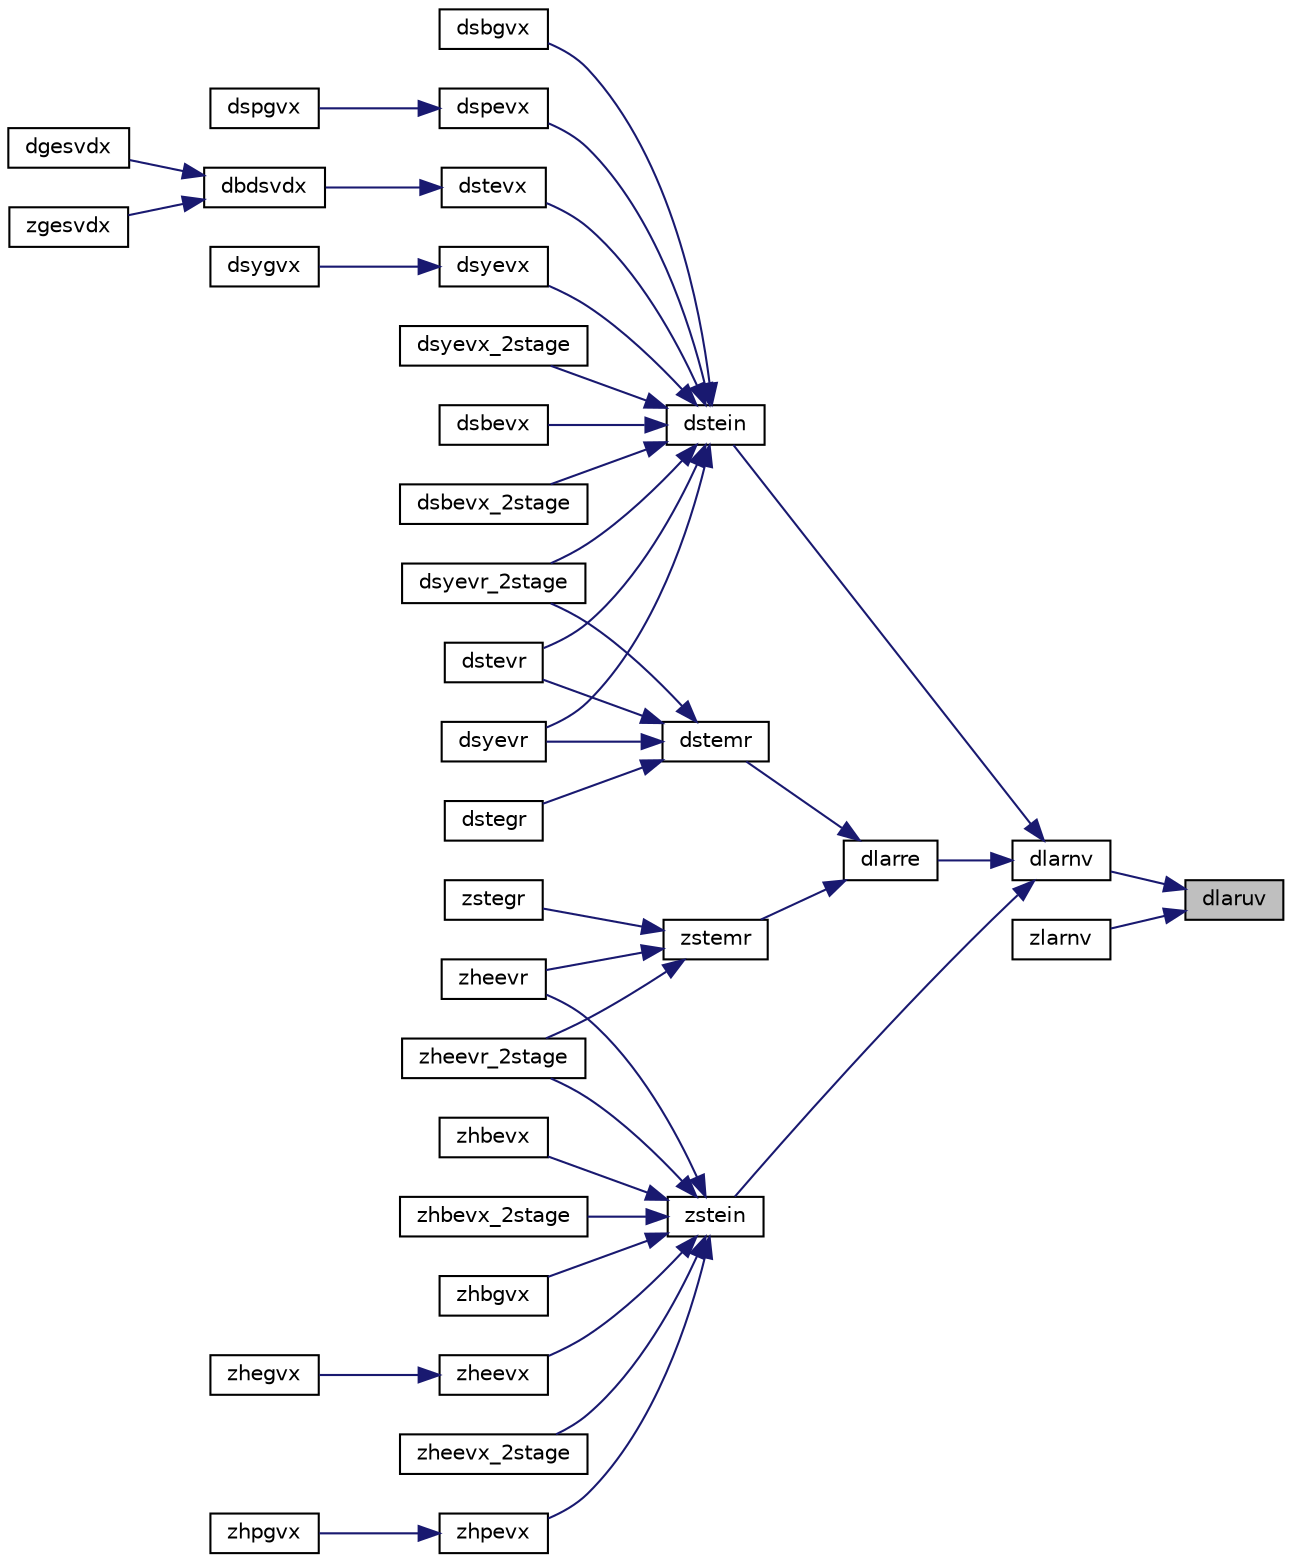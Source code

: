 digraph "dlaruv"
{
 // LATEX_PDF_SIZE
  edge [fontname="Helvetica",fontsize="10",labelfontname="Helvetica",labelfontsize="10"];
  node [fontname="Helvetica",fontsize="10",shape=record];
  rankdir="RL";
  Node1 [label="dlaruv",height=0.2,width=0.4,color="black", fillcolor="grey75", style="filled", fontcolor="black",tooltip="DLARUV returns a vector of n random real numbers from a uniform distribution."];
  Node1 -> Node2 [dir="back",color="midnightblue",fontsize="10",style="solid",fontname="Helvetica"];
  Node2 [label="dlarnv",height=0.2,width=0.4,color="black", fillcolor="white", style="filled",URL="$dlarnv_8f.html#a77e05a87ced667cbdb502aa87c72d056",tooltip="DLARNV returns a vector of random numbers from a uniform or normal distribution."];
  Node2 -> Node3 [dir="back",color="midnightblue",fontsize="10",style="solid",fontname="Helvetica"];
  Node3 [label="dlarre",height=0.2,width=0.4,color="black", fillcolor="white", style="filled",URL="$dlarre_8f.html#ae8358ae1847bb9cfb96b56b6f3ef6386",tooltip="DLARRE given the tridiagonal matrix T, sets small off-diagonal elements to zero and for each unreduce..."];
  Node3 -> Node4 [dir="back",color="midnightblue",fontsize="10",style="solid",fontname="Helvetica"];
  Node4 [label="dstemr",height=0.2,width=0.4,color="black", fillcolor="white", style="filled",URL="$dstemr_8f.html#a14daa3ac4e7b5d3712244f54ce40cc92",tooltip="DSTEMR"];
  Node4 -> Node5 [dir="back",color="midnightblue",fontsize="10",style="solid",fontname="Helvetica"];
  Node5 [label="dstegr",height=0.2,width=0.4,color="black", fillcolor="white", style="filled",URL="$dstegr_8f.html#ac5fa1f1c4eeb2f78df2ea644641392f6",tooltip="DSTEGR"];
  Node4 -> Node6 [dir="back",color="midnightblue",fontsize="10",style="solid",fontname="Helvetica"];
  Node6 [label="dstevr",height=0.2,width=0.4,color="black", fillcolor="white", style="filled",URL="$dstevr_8f.html#a323734560b8bd052fbc474dc2f0b5605",tooltip="DSTEVR computes the eigenvalues and, optionally, the left and/or right eigenvectors for OTHER matrice..."];
  Node4 -> Node7 [dir="back",color="midnightblue",fontsize="10",style="solid",fontname="Helvetica"];
  Node7 [label="dsyevr",height=0.2,width=0.4,color="black", fillcolor="white", style="filled",URL="$dsyevr_8f.html#aeed8a131adf56eaa2a9e5b1e0cce5718",tooltip="DSYEVR computes the eigenvalues and, optionally, the left and/or right eigenvectors for SY matrices"];
  Node4 -> Node8 [dir="back",color="midnightblue",fontsize="10",style="solid",fontname="Helvetica"];
  Node8 [label="dsyevr_2stage",height=0.2,width=0.4,color="black", fillcolor="white", style="filled",URL="$dsyevr__2stage_8f.html#ad00fd7c0f376019d33e5a194e6b92262",tooltip="DSYEVR_2STAGE computes the eigenvalues and, optionally, the left and/or right eigenvectors for SY mat..."];
  Node3 -> Node9 [dir="back",color="midnightblue",fontsize="10",style="solid",fontname="Helvetica"];
  Node9 [label="zstemr",height=0.2,width=0.4,color="black", fillcolor="white", style="filled",URL="$zstemr_8f.html#a33d197e0d2be9d9528f815c947c5fda1",tooltip="ZSTEMR"];
  Node9 -> Node10 [dir="back",color="midnightblue",fontsize="10",style="solid",fontname="Helvetica"];
  Node10 [label="zheevr",height=0.2,width=0.4,color="black", fillcolor="white", style="filled",URL="$zheevr_8f.html#a60dd605c63d7183a4c289a4ab3df6df6",tooltip="ZHEEVR computes the eigenvalues and, optionally, the left and/or right eigenvectors for HE matrices"];
  Node9 -> Node11 [dir="back",color="midnightblue",fontsize="10",style="solid",fontname="Helvetica"];
  Node11 [label="zheevr_2stage",height=0.2,width=0.4,color="black", fillcolor="white", style="filled",URL="$zheevr__2stage_8f.html#adc7c95ab10d3a0d34802aa94939d4ad1",tooltip="ZHEEVR_2STAGE computes the eigenvalues and, optionally, the left and/or right eigenvectors for HE mat..."];
  Node9 -> Node12 [dir="back",color="midnightblue",fontsize="10",style="solid",fontname="Helvetica"];
  Node12 [label="zstegr",height=0.2,width=0.4,color="black", fillcolor="white", style="filled",URL="$zstegr_8f.html#a7827e0002f9668e3f3a0049e66c96ef0",tooltip="ZSTEGR"];
  Node2 -> Node13 [dir="back",color="midnightblue",fontsize="10",style="solid",fontname="Helvetica"];
  Node13 [label="dstein",height=0.2,width=0.4,color="black", fillcolor="white", style="filled",URL="$dstein_8f.html#a215c9e229f4b54fed9993f58285aba8a",tooltip="DSTEIN"];
  Node13 -> Node14 [dir="back",color="midnightblue",fontsize="10",style="solid",fontname="Helvetica"];
  Node14 [label="dsbevx",height=0.2,width=0.4,color="black", fillcolor="white", style="filled",URL="$dsbevx_8f.html#a4b0b81bd79a12be53d13a172c8950995",tooltip="DSBEVX computes the eigenvalues and, optionally, the left and/or right eigenvectors for OTHER matrice..."];
  Node13 -> Node15 [dir="back",color="midnightblue",fontsize="10",style="solid",fontname="Helvetica"];
  Node15 [label="dsbevx_2stage",height=0.2,width=0.4,color="black", fillcolor="white", style="filled",URL="$dsbevx__2stage_8f.html#acb3c31bbcb04111d818e44f5596d7280",tooltip="DSBEVX_2STAGE computes the eigenvalues and, optionally, the left and/or right eigenvectors for OTHER ..."];
  Node13 -> Node16 [dir="back",color="midnightblue",fontsize="10",style="solid",fontname="Helvetica"];
  Node16 [label="dsbgvx",height=0.2,width=0.4,color="black", fillcolor="white", style="filled",URL="$dsbgvx_8f.html#ac1ea24e07f3e2522ef6e8e9768eea5c5",tooltip="DSBGVX"];
  Node13 -> Node17 [dir="back",color="midnightblue",fontsize="10",style="solid",fontname="Helvetica"];
  Node17 [label="dspevx",height=0.2,width=0.4,color="black", fillcolor="white", style="filled",URL="$dspevx_8f.html#a07ee2c397b1b0f73e296f20f8d36990a",tooltip="DSPEVX computes the eigenvalues and, optionally, the left and/or right eigenvectors for OTHER matrice..."];
  Node17 -> Node18 [dir="back",color="midnightblue",fontsize="10",style="solid",fontname="Helvetica"];
  Node18 [label="dspgvx",height=0.2,width=0.4,color="black", fillcolor="white", style="filled",URL="$dspgvx_8f.html#a059beb16ce5345c3a2dfbf9692650401",tooltip="DSPGVX"];
  Node13 -> Node6 [dir="back",color="midnightblue",fontsize="10",style="solid",fontname="Helvetica"];
  Node13 -> Node19 [dir="back",color="midnightblue",fontsize="10",style="solid",fontname="Helvetica"];
  Node19 [label="dstevx",height=0.2,width=0.4,color="black", fillcolor="white", style="filled",URL="$dstevx_8f.html#a874417315bccf2de7547e30338da4101",tooltip="DSTEVX computes the eigenvalues and, optionally, the left and/or right eigenvectors for OTHER matrice..."];
  Node19 -> Node20 [dir="back",color="midnightblue",fontsize="10",style="solid",fontname="Helvetica"];
  Node20 [label="dbdsvdx",height=0.2,width=0.4,color="black", fillcolor="white", style="filled",URL="$dbdsvdx_8f.html#a63829fd8c0a1ae89779a35c9c1093fa6",tooltip="DBDSVDX"];
  Node20 -> Node21 [dir="back",color="midnightblue",fontsize="10",style="solid",fontname="Helvetica"];
  Node21 [label="dgesvdx",height=0.2,width=0.4,color="black", fillcolor="white", style="filled",URL="$dgesvdx_8f.html#a9e5a37fb31af0193fe7020b0eb0ad9ac",tooltip="DGESVDX computes the singular value decomposition (SVD) for GE matrices"];
  Node20 -> Node22 [dir="back",color="midnightblue",fontsize="10",style="solid",fontname="Helvetica"];
  Node22 [label="zgesvdx",height=0.2,width=0.4,color="black", fillcolor="white", style="filled",URL="$zgesvdx_8f.html#a6a739f1460b776c50cf0b5f6ac45a518",tooltip="ZGESVDX computes the singular value decomposition (SVD) for GE matrices"];
  Node13 -> Node7 [dir="back",color="midnightblue",fontsize="10",style="solid",fontname="Helvetica"];
  Node13 -> Node8 [dir="back",color="midnightblue",fontsize="10",style="solid",fontname="Helvetica"];
  Node13 -> Node23 [dir="back",color="midnightblue",fontsize="10",style="solid",fontname="Helvetica"];
  Node23 [label="dsyevx",height=0.2,width=0.4,color="black", fillcolor="white", style="filled",URL="$dsyevx_8f.html#a68612cdf4ed1051c08f0b0735b8dfdea",tooltip="DSYEVX computes the eigenvalues and, optionally, the left and/or right eigenvectors for SY matrices"];
  Node23 -> Node24 [dir="back",color="midnightblue",fontsize="10",style="solid",fontname="Helvetica"];
  Node24 [label="dsygvx",height=0.2,width=0.4,color="black", fillcolor="white", style="filled",URL="$dsygvx_8f.html#a51bef2d9d58cfff3f1bac9143ccc85b8",tooltip="DSYGVX"];
  Node13 -> Node25 [dir="back",color="midnightblue",fontsize="10",style="solid",fontname="Helvetica"];
  Node25 [label="dsyevx_2stage",height=0.2,width=0.4,color="black", fillcolor="white", style="filled",URL="$dsyevx__2stage_8f.html#ae4eebc2e2a39933908d6ffe64611bca1",tooltip="DSYEVX_2STAGE computes the eigenvalues and, optionally, the left and/or right eigenvectors for SY mat..."];
  Node2 -> Node26 [dir="back",color="midnightblue",fontsize="10",style="solid",fontname="Helvetica"];
  Node26 [label="zstein",height=0.2,width=0.4,color="black", fillcolor="white", style="filled",URL="$zstein_8f.html#a8489238dd7ecbd0071ba280508f4add8",tooltip="ZSTEIN"];
  Node26 -> Node27 [dir="back",color="midnightblue",fontsize="10",style="solid",fontname="Helvetica"];
  Node27 [label="zhbevx",height=0.2,width=0.4,color="black", fillcolor="white", style="filled",URL="$zhbevx_8f.html#ae5f2fa86e4c29e27fccf6cb9ea1c54a2",tooltip="ZHBEVX computes the eigenvalues and, optionally, the left and/or right eigenvectors for OTHER matrice..."];
  Node26 -> Node28 [dir="back",color="midnightblue",fontsize="10",style="solid",fontname="Helvetica"];
  Node28 [label="zhbevx_2stage",height=0.2,width=0.4,color="black", fillcolor="white", style="filled",URL="$zhbevx__2stage_8f.html#a42094c90148d11dd8eb7627231144c09",tooltip="ZHBEVX_2STAGE computes the eigenvalues and, optionally, the left and/or right eigenvectors for OTHER ..."];
  Node26 -> Node29 [dir="back",color="midnightblue",fontsize="10",style="solid",fontname="Helvetica"];
  Node29 [label="zhbgvx",height=0.2,width=0.4,color="black", fillcolor="white", style="filled",URL="$zhbgvx_8f.html#ae902a3301300bbb1a46459cb990192ad",tooltip="ZHBGVX"];
  Node26 -> Node10 [dir="back",color="midnightblue",fontsize="10",style="solid",fontname="Helvetica"];
  Node26 -> Node11 [dir="back",color="midnightblue",fontsize="10",style="solid",fontname="Helvetica"];
  Node26 -> Node30 [dir="back",color="midnightblue",fontsize="10",style="solid",fontname="Helvetica"];
  Node30 [label="zheevx",height=0.2,width=0.4,color="black", fillcolor="white", style="filled",URL="$zheevx_8f.html#aabef68a9c7b10df7aef8f4fec89fddbe",tooltip="ZHEEVX computes the eigenvalues and, optionally, the left and/or right eigenvectors for HE matrices"];
  Node30 -> Node31 [dir="back",color="midnightblue",fontsize="10",style="solid",fontname="Helvetica"];
  Node31 [label="zhegvx",height=0.2,width=0.4,color="black", fillcolor="white", style="filled",URL="$zhegvx_8f.html#a8ea76cbbb14edb5a22069e203fc8e8b2",tooltip="ZHEGVX"];
  Node26 -> Node32 [dir="back",color="midnightblue",fontsize="10",style="solid",fontname="Helvetica"];
  Node32 [label="zheevx_2stage",height=0.2,width=0.4,color="black", fillcolor="white", style="filled",URL="$zheevx__2stage_8f.html#ac77d6b27ad8afec6f975d71a329c6c98",tooltip="ZHEEVX_2STAGE computes the eigenvalues and, optionally, the left and/or right eigenvectors for HE mat..."];
  Node26 -> Node33 [dir="back",color="midnightblue",fontsize="10",style="solid",fontname="Helvetica"];
  Node33 [label="zhpevx",height=0.2,width=0.4,color="black", fillcolor="white", style="filled",URL="$zhpevx_8f.html#a5d02ab79a002e32a7fd26a9e8a8f5638",tooltip="ZHPEVX computes the eigenvalues and, optionally, the left and/or right eigenvectors for OTHER matrice..."];
  Node33 -> Node34 [dir="back",color="midnightblue",fontsize="10",style="solid",fontname="Helvetica"];
  Node34 [label="zhpgvx",height=0.2,width=0.4,color="black", fillcolor="white", style="filled",URL="$zhpgvx_8f.html#aa447b35fe8cbabe3cf262579e49a96b1",tooltip="ZHPGVX"];
  Node1 -> Node35 [dir="back",color="midnightblue",fontsize="10",style="solid",fontname="Helvetica"];
  Node35 [label="zlarnv",height=0.2,width=0.4,color="black", fillcolor="white", style="filled",URL="$zlarnv_8f.html#a81089fc5e8f0586d35f60128d35bef39",tooltip="ZLARNV returns a vector of random numbers from a uniform or normal distribution."];
}
